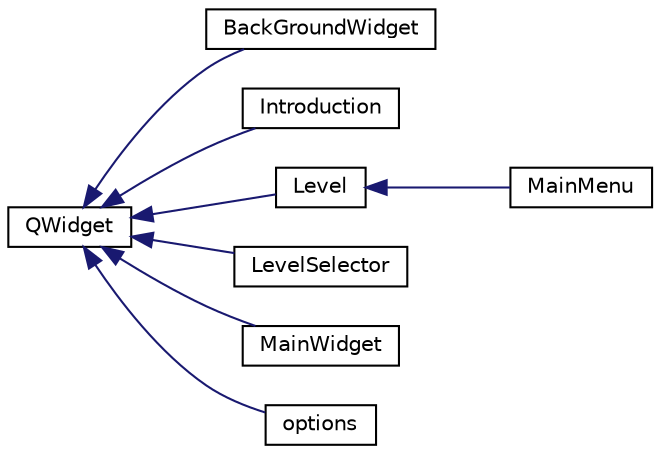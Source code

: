 digraph G
{
  edge [fontname="Helvetica",fontsize="10",labelfontname="Helvetica",labelfontsize="10"];
  node [fontname="Helvetica",fontsize="10",shape=record];
  rankdir="LR";
  Node1 [label="QWidget",height=0.2,width=0.4,color="black", fillcolor="white", style="filled",URL="$d8/ded/classQWidget.html"];
  Node1 -> Node2 [dir="back",color="midnightblue",fontsize="10",style="solid",fontname="Helvetica"];
  Node2 [label="BackGroundWidget",height=0.2,width=0.4,color="black", fillcolor="white", style="filled",URL="$d2/d7a/classBackGroundWidget.html"];
  Node1 -> Node3 [dir="back",color="midnightblue",fontsize="10",style="solid",fontname="Helvetica"];
  Node3 [label="Introduction",height=0.2,width=0.4,color="black", fillcolor="white", style="filled",URL="$d0/d24/classIntroduction.html"];
  Node1 -> Node4 [dir="back",color="midnightblue",fontsize="10",style="solid",fontname="Helvetica"];
  Node4 [label="Level",height=0.2,width=0.4,color="black", fillcolor="white", style="filled",URL="$d2/d9d/classLevel.html"];
  Node4 -> Node5 [dir="back",color="midnightblue",fontsize="10",style="solid",fontname="Helvetica"];
  Node5 [label="MainMenu",height=0.2,width=0.4,color="black", fillcolor="white", style="filled",URL="$d9/d0a/classMainMenu.html"];
  Node1 -> Node6 [dir="back",color="midnightblue",fontsize="10",style="solid",fontname="Helvetica"];
  Node6 [label="LevelSelector",height=0.2,width=0.4,color="black", fillcolor="white", style="filled",URL="$db/d63/classLevelSelector.html"];
  Node1 -> Node7 [dir="back",color="midnightblue",fontsize="10",style="solid",fontname="Helvetica"];
  Node7 [label="MainWidget",height=0.2,width=0.4,color="black", fillcolor="white", style="filled",URL="$d9/d73/classMainWidget.html"];
  Node1 -> Node8 [dir="back",color="midnightblue",fontsize="10",style="solid",fontname="Helvetica"];
  Node8 [label="options",height=0.2,width=0.4,color="black", fillcolor="white", style="filled",URL="$d4/d84/classoptions.html"];
}
